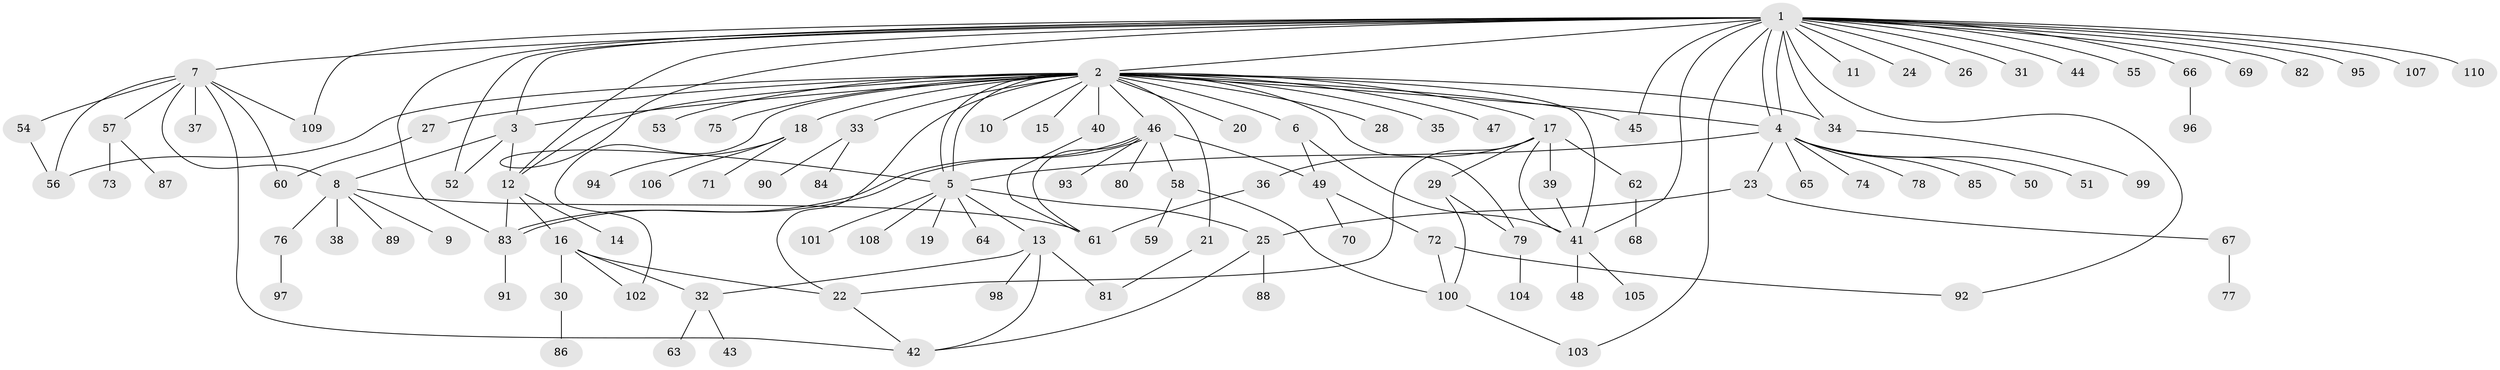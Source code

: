 // Generated by graph-tools (version 1.1) at 2025/35/03/09/25 02:35:39]
// undirected, 110 vertices, 150 edges
graph export_dot {
graph [start="1"]
  node [color=gray90,style=filled];
  1;
  2;
  3;
  4;
  5;
  6;
  7;
  8;
  9;
  10;
  11;
  12;
  13;
  14;
  15;
  16;
  17;
  18;
  19;
  20;
  21;
  22;
  23;
  24;
  25;
  26;
  27;
  28;
  29;
  30;
  31;
  32;
  33;
  34;
  35;
  36;
  37;
  38;
  39;
  40;
  41;
  42;
  43;
  44;
  45;
  46;
  47;
  48;
  49;
  50;
  51;
  52;
  53;
  54;
  55;
  56;
  57;
  58;
  59;
  60;
  61;
  62;
  63;
  64;
  65;
  66;
  67;
  68;
  69;
  70;
  71;
  72;
  73;
  74;
  75;
  76;
  77;
  78;
  79;
  80;
  81;
  82;
  83;
  84;
  85;
  86;
  87;
  88;
  89;
  90;
  91;
  92;
  93;
  94;
  95;
  96;
  97;
  98;
  99;
  100;
  101;
  102;
  103;
  104;
  105;
  106;
  107;
  108;
  109;
  110;
  1 -- 2;
  1 -- 3;
  1 -- 4;
  1 -- 4;
  1 -- 5;
  1 -- 7;
  1 -- 11;
  1 -- 12;
  1 -- 24;
  1 -- 26;
  1 -- 31;
  1 -- 34;
  1 -- 41;
  1 -- 44;
  1 -- 45;
  1 -- 52;
  1 -- 55;
  1 -- 66;
  1 -- 69;
  1 -- 82;
  1 -- 83;
  1 -- 92;
  1 -- 95;
  1 -- 103;
  1 -- 107;
  1 -- 109;
  1 -- 110;
  2 -- 3;
  2 -- 4;
  2 -- 5;
  2 -- 5;
  2 -- 6;
  2 -- 10;
  2 -- 12;
  2 -- 15;
  2 -- 17;
  2 -- 18;
  2 -- 20;
  2 -- 21;
  2 -- 22;
  2 -- 27;
  2 -- 28;
  2 -- 33;
  2 -- 34;
  2 -- 35;
  2 -- 40;
  2 -- 41;
  2 -- 45;
  2 -- 46;
  2 -- 47;
  2 -- 53;
  2 -- 56;
  2 -- 75;
  2 -- 79;
  2 -- 102;
  3 -- 8;
  3 -- 12;
  3 -- 52;
  4 -- 5;
  4 -- 23;
  4 -- 50;
  4 -- 51;
  4 -- 65;
  4 -- 74;
  4 -- 78;
  4 -- 85;
  5 -- 13;
  5 -- 19;
  5 -- 25;
  5 -- 64;
  5 -- 101;
  5 -- 108;
  6 -- 41;
  6 -- 49;
  7 -- 8;
  7 -- 37;
  7 -- 42;
  7 -- 54;
  7 -- 56;
  7 -- 57;
  7 -- 60;
  7 -- 109;
  8 -- 9;
  8 -- 38;
  8 -- 61;
  8 -- 76;
  8 -- 89;
  12 -- 14;
  12 -- 16;
  12 -- 83;
  13 -- 32;
  13 -- 42;
  13 -- 81;
  13 -- 98;
  16 -- 22;
  16 -- 30;
  16 -- 32;
  16 -- 102;
  17 -- 22;
  17 -- 29;
  17 -- 36;
  17 -- 39;
  17 -- 41;
  17 -- 62;
  18 -- 71;
  18 -- 94;
  18 -- 106;
  21 -- 81;
  22 -- 42;
  23 -- 25;
  23 -- 67;
  25 -- 42;
  25 -- 88;
  27 -- 60;
  29 -- 79;
  29 -- 100;
  30 -- 86;
  32 -- 43;
  32 -- 63;
  33 -- 84;
  33 -- 90;
  34 -- 99;
  36 -- 61;
  39 -- 41;
  40 -- 61;
  41 -- 48;
  41 -- 105;
  46 -- 49;
  46 -- 58;
  46 -- 61;
  46 -- 80;
  46 -- 83;
  46 -- 83;
  46 -- 93;
  49 -- 70;
  49 -- 72;
  54 -- 56;
  57 -- 73;
  57 -- 87;
  58 -- 59;
  58 -- 100;
  62 -- 68;
  66 -- 96;
  67 -- 77;
  72 -- 92;
  72 -- 100;
  76 -- 97;
  79 -- 104;
  83 -- 91;
  100 -- 103;
}
